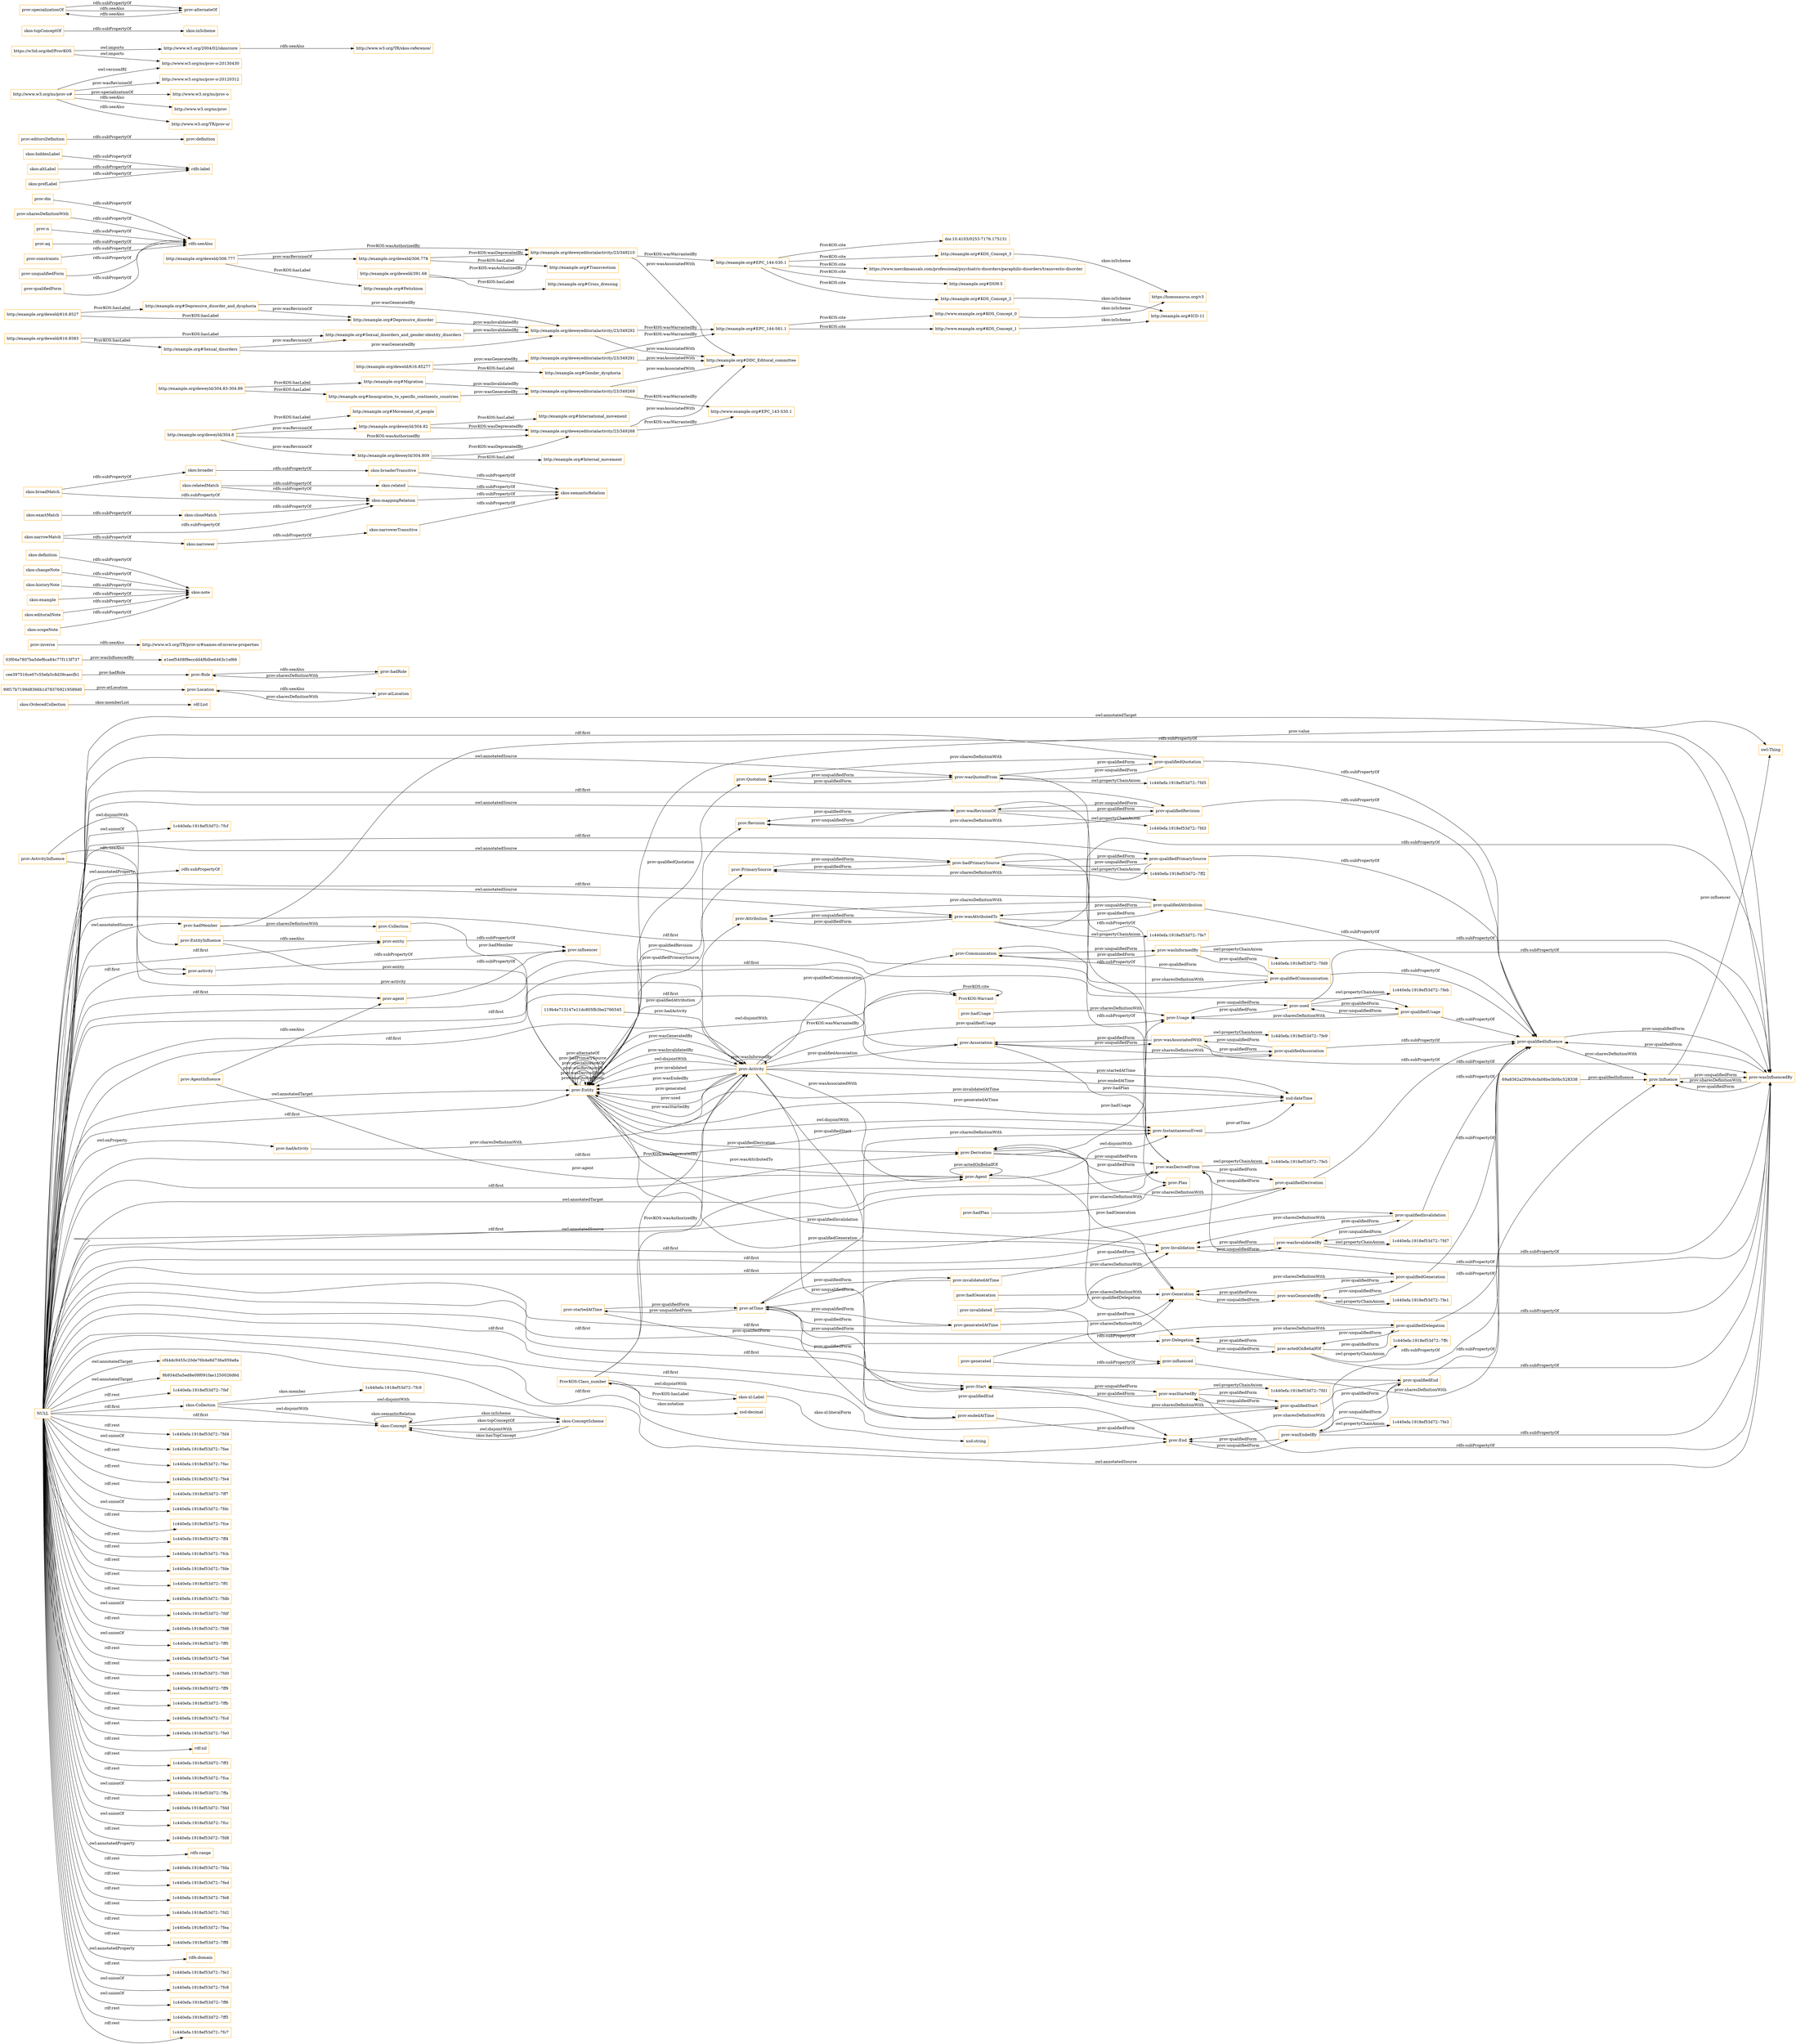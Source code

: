 digraph ar2dtool_diagram { 
rankdir=LR;
size="1501"
node [shape = rectangle, color="orange"]; "prov:Agent" "ProvKOS:Warrant" "rdf:List" "skos:ConceptScheme" "prov:Entity" "skos-xl:Label" "skos:Concept" "prov:Activity" "ProvKOS:Class_number" "prov:Influence" "cf44dc9455c20de76b4e8d736a959a8a" "99f17b7199d8366b1d783769219589d0" "prov:End" "prov:Derivation" "prov:Role" "9b934d5a5ed8e09f091fae1250026d6d" "prov:Quotation" "prov:Collection" "prov:InstantaneousEvent" "prov:Delegation" "prov:Invalidation" "prov:Usage" "e1eef5408f9eccdd4f6dbe6463c1ef66" "119b4e713147e11dc805fb3be2766545" "prov:Attribution" "prov:PrimarySource" "owl:Thing" "03f04a7807ba5def6ca84c77f113f737" "prov:ActivityInfluence" "cee397516ce07c55efa5c8d39caecfb1" "prov:Revision" "prov:Communication" "prov:Association" "prov:Start" "69a8362a2f09c6cfa08be3b0bc528338" "prov:Plan" "prov:EntityInfluence" "prov:Location" "prov:AgentInfluence" "prov:Generation" "1c440efa:1918ef53d72:-7fc9" "skos:OrderedCollection" "skos:Collection" ; /*classes style*/
	"prov:qualifiedQuotation" -> "prov:wasQuotedFrom" [ label = "prov:unqualifiedForm" ];
	"prov:qualifiedQuotation" -> "prov:Quotation" [ label = "prov:sharesDefinitionWith" ];
	"prov:qualifiedQuotation" -> "prov:qualifiedInfluence" [ label = "rdfs:subPropertyOf" ];
	"prov:inverse" -> "http://www.w3.org/TR/prov-o/#names-of-inverse-properties" [ label = "rdfs:seeAlso" ];
	"prov:atLocation" -> "prov:Location" [ label = "prov:sharesDefinitionWith" ];
	"skos:definition" -> "skos:note" [ label = "rdfs:subPropertyOf" ];
	"prov:Invalidation" -> "prov:wasInvalidatedBy" [ label = "prov:unqualifiedForm" ];
	"skos:relatedMatch" -> "skos:related" [ label = "rdfs:subPropertyOf" ];
	"skos:relatedMatch" -> "skos:mappingRelation" [ label = "rdfs:subPropertyOf" ];
	"prov:Quotation" -> "prov:wasQuotedFrom" [ label = "prov:unqualifiedForm" ];
	"http://example.org/deweyld/304.83-304.89" -> "http://example.org#Migration" [ label = "ProvKOS:hasLabel" ];
	"http://example.org/deweyld/304.83-304.89" -> "http://example.org#Immigration_to_specific_continents_countries" [ label = "ProvKOS:hasLabel" ];
	"http://example.org#EPC_144-S61.1" -> "http://www.example.org#KOS_Concept_1" [ label = "ProvKOS:cite" ];
	"http://example.org#EPC_144-S61.1" -> "http://www.example.org#KOS_Concept_0" [ label = "ProvKOS:cite" ];
	"prov:Location" -> "prov:atLocation" [ label = "rdfs:seeAlso" ];
	"prov:Communication" -> "prov:wasInformedBy" [ label = "prov:unqualifiedForm" ];
	"skos:changeNote" -> "skos:note" [ label = "rdfs:subPropertyOf" ];
	"prov:dm" -> "rdfs:seeAlso" [ label = "rdfs:subPropertyOf" ];
	"http://example.org#KOS_Concept_3" -> "https://homosaurus.org/v3" [ label = "skos:inScheme" ];
	"prov:qualifiedStart" -> "prov:Start" [ label = "prov:sharesDefinitionWith" ];
	"prov:qualifiedStart" -> "prov:wasStartedBy" [ label = "prov:unqualifiedForm" ];
	"prov:qualifiedStart" -> "prov:qualifiedInfluence" [ label = "rdfs:subPropertyOf" ];
	"prov:ActivityInfluence" -> "prov:activity" [ label = "rdfs:seeAlso" ];
	"prov:ActivityInfluence" -> "prov:EntityInfluence" [ label = "owl:disjointWith" ];
	"prov:entity" -> "prov:influencer" [ label = "rdfs:subPropertyOf" ];
	"prov:qualifiedDelegation" -> "prov:Delegation" [ label = "prov:sharesDefinitionWith" ];
	"prov:qualifiedDelegation" -> "prov:actedOnBehalfOf" [ label = "prov:unqualifiedForm" ];
	"prov:qualifiedDelegation" -> "prov:qualifiedInfluence" [ label = "rdfs:subPropertyOf" ];
	"prov:used" -> "1c440efa:1918ef53d72:-7feb" [ label = "owl:propertyChainAxiom" ];
	"prov:used" -> "prov:wasInfluencedBy" [ label = "rdfs:subPropertyOf" ];
	"prov:used" -> "prov:Usage" [ label = "prov:qualifiedForm" ];
	"prov:used" -> "prov:qualifiedUsage" [ label = "prov:qualifiedForm" ];
	"http://example.org/deweld/391.68" -> "http://example.org/deweyeditorialactivity/23/349210" [ label = "ProvKOS:wasAuthorizedBy" ];
	"http://example.org/deweld/391.68" -> "http://example.org#Cross_dressing" [ label = "ProvKOS:hasLabel" ];
	"prov:actedOnBehalfOf" -> "1c440efa:1918ef53d72:-7ffc" [ label = "owl:propertyChainAxiom" ];
	"prov:actedOnBehalfOf" -> "prov:qualifiedDelegation" [ label = "prov:qualifiedForm" ];
	"prov:actedOnBehalfOf" -> "prov:Delegation" [ label = "prov:qualifiedForm" ];
	"prov:actedOnBehalfOf" -> "prov:wasInfluencedBy" [ label = "rdfs:subPropertyOf" ];
	"prov:qualifiedAssociation" -> "prov:Association" [ label = "prov:sharesDefinitionWith" ];
	"prov:qualifiedAssociation" -> "prov:wasAssociatedWith" [ label = "prov:unqualifiedForm" ];
	"prov:qualifiedAssociation" -> "prov:qualifiedInfluence" [ label = "rdfs:subPropertyOf" ];
	"skos:hiddenLabel" -> "rdfs:label" [ label = "rdfs:subPropertyOf" ];
	"prov:qualifiedCommunication" -> "prov:Communication" [ label = "prov:sharesDefinitionWith" ];
	"prov:qualifiedCommunication" -> "prov:Communication" [ label = "prov:qualifiedForm" ];
	"prov:qualifiedCommunication" -> "prov:qualifiedInfluence" [ label = "rdfs:subPropertyOf" ];
	"skos:related" -> "skos:semanticRelation" [ label = "rdfs:subPropertyOf" ];
	"prov:wasRevisionOf" -> "prov:Revision" [ label = "prov:qualifiedForm" ];
	"prov:wasRevisionOf" -> "1c440efa:1918ef53d72:-7fd3" [ label = "owl:propertyChainAxiom" ];
	"prov:wasRevisionOf" -> "prov:qualifiedRevision" [ label = "prov:qualifiedForm" ];
	"prov:wasRevisionOf" -> "prov:wasDerivedFrom" [ label = "rdfs:subPropertyOf" ];
	"prov:editorsDefinition" -> "prov:definition" [ label = "rdfs:subPropertyOf" ];
	"prov:wasDerivedFrom" -> "prov:Derivation" [ label = "prov:qualifiedForm" ];
	"prov:wasDerivedFrom" -> "prov:qualifiedDerivation" [ label = "prov:qualifiedForm" ];
	"prov:wasDerivedFrom" -> "prov:wasInfluencedBy" [ label = "rdfs:subPropertyOf" ];
	"prov:wasDerivedFrom" -> "1c440efa:1918ef53d72:-7fe5" [ label = "owl:propertyChainAxiom" ];
	"prov:wasEndedBy" -> "prov:qualifiedEnd" [ label = "prov:qualifiedForm" ];
	"prov:wasEndedBy" -> "prov:End" [ label = "prov:qualifiedForm" ];
	"prov:wasEndedBy" -> "prov:wasInfluencedBy" [ label = "rdfs:subPropertyOf" ];
	"prov:wasEndedBy" -> "1c440efa:1918ef53d72:-7fe3" [ label = "owl:propertyChainAxiom" ];
	"prov:PrimarySource" -> "prov:hadPrimarySource" [ label = "prov:unqualifiedForm" ];
	"skos:ConceptScheme" -> "skos:Concept" [ label = "owl:disjointWith" ];
	"http://example.org/deweld/616.8583" -> "http://example.org#Sexual_disorders_and_gender-identity_disorders" [ label = "ProvKOS:hasLabel" ];
	"http://example.org/deweld/616.8583" -> "http://example.org#Sexual_disorders" [ label = "ProvKOS:hasLabel" ];
	"http://example.org#KOS_Concept_2" -> "http://example.org#ICD-11" [ label = "skos:inScheme" ];
	"prov:wasAttributedTo" -> "prov:Attribution" [ label = "prov:qualifiedForm" ];
	"prov:wasAttributedTo" -> "prov:wasInfluencedBy" [ label = "rdfs:subPropertyOf" ];
	"prov:wasAttributedTo" -> "prov:qualifiedAttribution" [ label = "prov:qualifiedForm" ];
	"prov:wasAttributedTo" -> "1c440efa:1918ef53d72:-7fe7" [ label = "owl:propertyChainAxiom" ];
	"http://example.org/deweld/616.8527" -> "http://example.org#Depressive_disorder_and_dysphoria" [ label = "ProvKOS:hasLabel" ];
	"http://example.org/deweld/616.8527" -> "http://example.org#Depressive_disorder" [ label = "ProvKOS:hasLabel" ];
	"prov:Role" -> "prov:hadRole" [ label = "rdfs:seeAlso" ];
	"prov:Attribution" -> "prov:wasAttributedTo" [ label = "prov:unqualifiedForm" ];
	"prov:hadPrimarySource" -> "1c440efa:1918ef53d72:-7ff2" [ label = "owl:propertyChainAxiom" ];
	"prov:hadPrimarySource" -> "prov:PrimarySource" [ label = "prov:qualifiedForm" ];
	"prov:hadPrimarySource" -> "prov:qualifiedPrimarySource" [ label = "prov:qualifiedForm" ];
	"prov:hadPrimarySource" -> "prov:wasDerivedFrom" [ label = "rdfs:subPropertyOf" ];
	"skos:altLabel" -> "rdfs:label" [ label = "rdfs:subPropertyOf" ];
	"prov:qualifiedPrimarySource" -> "prov:qualifiedInfluence" [ label = "rdfs:subPropertyOf" ];
	"prov:qualifiedPrimarySource" -> "prov:PrimarySource" [ label = "prov:sharesDefinitionWith" ];
	"prov:qualifiedPrimarySource" -> "prov:hadPrimarySource" [ label = "prov:unqualifiedForm" ];
	"prov:invalidated" -> "prov:influenced" [ label = "rdfs:subPropertyOf" ];
	"prov:invalidated" -> "prov:Invalidation" [ label = "prov:sharesDefinitionWith" ];
	"prov:generated" -> "prov:Generation" [ label = "prov:sharesDefinitionWith" ];
	"prov:generated" -> "prov:influenced" [ label = "rdfs:subPropertyOf" ];
	"skos:narrower" -> "skos:narrowerTransitive" [ label = "rdfs:subPropertyOf" ];
	"prov:Delegation" -> "prov:actedOnBehalfOf" [ label = "prov:unqualifiedForm" ];
	"skos:broaderTransitive" -> "skos:semanticRelation" [ label = "rdfs:subPropertyOf" ];
	"skos:broader" -> "skos:broaderTransitive" [ label = "rdfs:subPropertyOf" ];
	"http://example.org/deweyeditorialactivity/23/349210" -> "http://example.org#EPC_144-S30.1" [ label = "ProvKOS:wasWarrantedBy" ];
	"http://example.org/deweyeditorialactivity/23/349210" -> "http://example.org#DDC_Editoral_committee" [ label = "prov:wasAssociatedWith" ];
	"prov:Derivation" -> "prov:wasDerivedFrom" [ label = "prov:unqualifiedForm" ];
	"prov:End" -> "prov:wasEndedBy" [ label = "prov:unqualifiedForm" ];
	"skos:historyNote" -> "skos:note" [ label = "rdfs:subPropertyOf" ];
	"prov:Association" -> "prov:wasAssociatedWith" [ label = "prov:unqualifiedForm" ];
	"prov:qualifiedDerivation" -> "prov:wasDerivedFrom" [ label = "prov:unqualifiedForm" ];
	"prov:qualifiedDerivation" -> "prov:qualifiedInfluence" [ label = "rdfs:subPropertyOf" ];
	"prov:qualifiedDerivation" -> "prov:Derivation" [ label = "prov:sharesDefinitionWith" ];
	"http://example.org/deweyeditorialactivity/23/349292" -> "http://example.org#EPC_144-S61.1" [ label = "ProvKOS:wasWarrantedBy" ];
	"http://example.org/deweyeditorialactivity/23/349292" -> "http://example.org#DDC_Editoral_committee" [ label = "prov:wasAssociatedWith" ];
	"http://example.org#Immigration_to_specific_continents_countries" -> "http://example.org/deweyeditorialactivity/23/349269" [ label = "prov:wasGeneratedBy" ];
	"prov:wasInfluencedBy" -> "prov:Influence" [ label = "prov:sharesDefinitionWith" ];
	"prov:wasInfluencedBy" -> "prov:Influence" [ label = "prov:qualifiedForm" ];
	"prov:wasInfluencedBy" -> "prov:qualifiedInfluence" [ label = "prov:qualifiedForm" ];
	"http://example.org#EPC_144-S30.1" -> "https://www.merckmanuals.com/professional/psychiatric-disorders/paraphilic-disorders/transvestic-disorder" [ label = "ProvKOS:cite" ];
	"http://example.org#EPC_144-S30.1" -> "http://example.org#KOS_Concept_3" [ label = "ProvKOS:cite" ];
	"http://example.org#EPC_144-S30.1" -> "http://example.org#KOS_Concept_2" [ label = "ProvKOS:cite" ];
	"http://example.org#EPC_144-S30.1" -> "http://example.org#DSM-5" [ label = "ProvKOS:cite" ];
	"http://example.org#EPC_144-S30.1" -> "doi:10.4103/0253-7176.175131" [ label = "ProvKOS:cite" ];
	"http://www.example.org#KOS_Concept_1" -> "http://example.org#ICD-11" [ label = "skos:inScheme" ];
	"prov:hadPlan" -> "prov:Plan" [ label = "prov:sharesDefinitionWith" ];
	"prov:Usage" -> "prov:used" [ label = "prov:unqualifiedForm" ];
	"skos:broadMatch" -> "skos:broader" [ label = "rdfs:subPropertyOf" ];
	"skos:broadMatch" -> "skos:mappingRelation" [ label = "rdfs:subPropertyOf" ];
	"http://example.org/deweld/306.778" -> "http://example.org/deweyeditorialactivity/23/349210" [ label = "ProvKOS:wasDeprecatedBy" ];
	"http://example.org/deweld/306.778" -> "http://example.org#Transvestism" [ label = "ProvKOS:hasLabel" ];
	"http://www.w3.org/2004/02/skos/core" -> "http://www.w3.org/TR/skos-reference/" [ label = "rdfs:seeAlso" ];
	"prov:hadUsage" -> "prov:Usage" [ label = "prov:sharesDefinitionWith" ];
	"prov:hadMember" -> "prov:Collection" [ label = "prov:sharesDefinitionWith" ];
	"prov:hadMember" -> "prov:wasInfluencedBy" [ label = "rdfs:subPropertyOf" ];
	"prov:Agent" -> "prov:InstantaneousEvent" [ label = "owl:disjointWith" ];
	"http://example.org/deweyld/304.809" -> "http://example.org/deweyeditorialactivity/23/349268" [ label = "ProvKOS:wasDeprecatedBy" ];
	"http://example.org/deweyld/304.809" -> "http://example.org#Internal_movement" [ label = "ProvKOS:hasLabel" ];
	"http://example.org#Depressive_disorder_and_dysphoria" -> "http://example.org#Depressive_disorder" [ label = "prov:wasRevisionOf" ];
	"http://example.org#Depressive_disorder_and_dysphoria" -> "http://example.org/deweyeditorialactivity/23/349292" [ label = "prov:wasGeneratedBy" ];
	"prov:agent" -> "prov:influencer" [ label = "rdfs:subPropertyOf" ];
	"prov:hadGeneration" -> "prov:Generation" [ label = "prov:sharesDefinitionWith" ];
	"http://example.org/deweyeditorialactivity/23/349269" -> "http://www.example.org#EPC_143-S30.1" [ label = "ProvKOS:wasWarrantedBy" ];
	"http://example.org/deweyeditorialactivity/23/349269" -> "http://example.org#DDC_Editoral_committee" [ label = "prov:wasAssociatedWith" ];
	"prov:Start" -> "prov:wasStartedBy" [ label = "prov:unqualifiedForm" ];
	"prov:Revision" -> "prov:wasRevisionOf" [ label = "prov:unqualifiedForm" ];
	"prov:qualifiedGeneration" -> "prov:wasGeneratedBy" [ label = "prov:unqualifiedForm" ];
	"prov:qualifiedGeneration" -> "prov:qualifiedInfluence" [ label = "rdfs:subPropertyOf" ];
	"prov:qualifiedGeneration" -> "prov:Generation" [ label = "prov:sharesDefinitionWith" ];
	"skos:narrowerTransitive" -> "skos:semanticRelation" [ label = "rdfs:subPropertyOf" ];
	"NULL" -> "1c440efa:1918ef53d72:-7fd4" [ label = "rdf:rest" ];
	"NULL" -> "1c440efa:1918ef53d72:-7fee" [ label = "owl:unionOf" ];
	"NULL" -> "1c440efa:1918ef53d72:-7fec" [ label = "rdf:rest" ];
	"NULL" -> "prov:Start" [ label = "rdf:first" ];
	"NULL" -> "prov:qualifiedRevision" [ label = "rdf:first" ];
	"NULL" -> "prov:qualifiedStart" [ label = "rdf:first" ];
	"NULL" -> "skos:Concept" [ label = "rdf:first" ];
	"NULL" -> "1c440efa:1918ef53d72:-7fe4" [ label = "rdf:rest" ];
	"NULL" -> "9b934d5a5ed8e09f091fae1250026d6d" [ label = "owl:annotatedTarget" ];
	"NULL" -> "prov:wasInfluencedBy" [ label = "owl:annotatedTarget" ];
	"NULL" -> "1c440efa:1918ef53d72:-7ff7" [ label = "rdf:rest" ];
	"NULL" -> "1c440efa:1918ef53d72:-7fdc" [ label = "owl:unionOf" ];
	"NULL" -> "1c440efa:1918ef53d72:-7fce" [ label = "rdf:rest" ];
	"NULL" -> "prov:hadMember" [ label = "owl:annotatedSource" ];
	"NULL" -> "prov:Derivation" [ label = "rdf:first" ];
	"NULL" -> "1c440efa:1918ef53d72:-7ff4" [ label = "rdf:rest" ];
	"NULL" -> "prov:qualifiedAssociation" [ label = "rdf:first" ];
	"NULL" -> "1c440efa:1918ef53d72:-7fcb" [ label = "rdf:rest" ];
	"NULL" -> "1c440efa:1918ef53d72:-7fde" [ label = "rdf:rest" ];
	"NULL" -> "1c440efa:1918ef53d72:-7ff1" [ label = "rdf:rest" ];
	"NULL" -> "1c440efa:1918ef53d72:-7fdb" [ label = "rdf:rest" ];
	"NULL" -> "1c440efa:1918ef53d72:-7fdf" [ label = "owl:unionOf" ];
	"NULL" -> "1c440efa:1918ef53d72:-7fd6" [ label = "rdf:rest" ];
	"NULL" -> "prov:wasDerivedFrom" [ label = "owl:annotatedSource" ];
	"NULL" -> "prov:wasInfluencedBy" [ label = "owl:annotatedSource" ];
	"NULL" -> "prov:qualifiedCommunication" [ label = "rdf:first" ];
	"NULL" -> "prov:wasDerivedFrom" [ label = "owl:annotatedTarget" ];
	"NULL" -> "1c440efa:1918ef53d72:-7ff0" [ label = "owl:unionOf" ];
	"NULL" -> "prov:qualifiedPrimarySource" [ label = "rdf:first" ];
	"NULL" -> "1c440efa:1918ef53d72:-7fe6" [ label = "rdf:rest" ];
	"NULL" -> "1c440efa:1918ef53d72:-7fd0" [ label = "rdf:rest" ];
	"NULL" -> "1c440efa:1918ef53d72:-7ff9" [ label = "rdf:rest" ];
	"NULL" -> "prov:wasAttributedTo" [ label = "owl:annotatedSource" ];
	"NULL" -> "prov:Entity" [ label = "rdf:first" ];
	"NULL" -> "prov:entity" [ label = "rdf:first" ];
	"NULL" -> "1c440efa:1918ef53d72:-7ffb" [ label = "rdf:rest" ];
	"NULL" -> "prov:qualifiedUsage" [ label = "rdf:first" ];
	"NULL" -> "1c440efa:1918ef53d72:-7fcd" [ label = "rdf:rest" ];
	"NULL" -> "1c440efa:1918ef53d72:-7fe0" [ label = "rdf:rest" ];
	"NULL" -> "prov:Delegation" [ label = "rdf:first" ];
	"NULL" -> "prov:Entity" [ label = "owl:annotatedTarget" ];
	"NULL" -> "prov:wasQuotedFrom" [ label = "owl:annotatedSource" ];
	"NULL" -> "rdf:nil" [ label = "rdf:rest" ];
	"NULL" -> "1c440efa:1918ef53d72:-7ff3" [ label = "rdf:rest" ];
	"NULL" -> "1c440efa:1918ef53d72:-7fca" [ label = "rdf:rest" ];
	"NULL" -> "prov:qualifiedInvalidation" [ label = "rdf:first" ];
	"NULL" -> "1c440efa:1918ef53d72:-7ffa" [ label = "owl:unionOf" ];
	"NULL" -> "prov:agent" [ label = "rdf:first" ];
	"NULL" -> "1c440efa:1918ef53d72:-7fdd" [ label = "rdf:rest" ];
	"NULL" -> "prov:qualifiedEnd" [ label = "rdf:first" ];
	"NULL" -> "1c440efa:1918ef53d72:-7fcc" [ label = "owl:unionOf" ];
	"NULL" -> "1c440efa:1918ef53d72:-7fd8" [ label = "rdf:rest" ];
	"NULL" -> "prov:End" [ label = "rdf:first" ];
	"NULL" -> "prov:Activity" [ label = "rdf:first" ];
	"NULL" -> "rdfs:range" [ label = "owl:annotatedProperty" ];
	"NULL" -> "prov:Association" [ label = "rdf:first" ];
	"NULL" -> "1c440efa:1918ef53d72:-7fda" [ label = "rdf:rest" ];
	"NULL" -> "prov:activity" [ label = "rdf:first" ];
	"NULL" -> "1c440efa:1918ef53d72:-7fed" [ label = "rdf:rest" ];
	"NULL" -> "1c440efa:1918ef53d72:-7fe8" [ label = "rdf:rest" ];
	"NULL" -> "prov:InstantaneousEvent" [ label = "rdf:first" ];
	"NULL" -> "1c440efa:1918ef53d72:-7fd2" [ label = "rdf:rest" ];
	"NULL" -> "prov:qualifiedDelegation" [ label = "rdf:first" ];
	"NULL" -> "prov:qualifiedDerivation" [ label = "rdf:first" ];
	"NULL" -> "1c440efa:1918ef53d72:-7fea" [ label = "rdf:rest" ];
	"NULL" -> "prov:qualifiedGeneration" [ label = "rdf:first" ];
	"NULL" -> "prov:wasRevisionOf" [ label = "owl:annotatedSource" ];
	"NULL" -> "prov:qualifiedAttribution" [ label = "rdf:first" ];
	"NULL" -> "1c440efa:1918ef53d72:-7ff8" [ label = "rdf:rest" ];
	"NULL" -> "prov:hadPrimarySource" [ label = "owl:annotatedSource" ];
	"NULL" -> "cf44dc9455c20de76b4e8d736a959a8a" [ label = "owl:annotatedTarget" ];
	"NULL" -> "rdfs:domain" [ label = "owl:annotatedProperty" ];
	"NULL" -> "prov:hadActivity" [ label = "owl:onProperty" ];
	"NULL" -> "1c440efa:1918ef53d72:-7fe2" [ label = "rdf:rest" ];
	"NULL" -> "1c440efa:1918ef53d72:-7fc8" [ label = "owl:unionOf" ];
	"NULL" -> "1c440efa:1918ef53d72:-7ff6" [ label = "owl:unionOf" ];
	"NULL" -> "1c440efa:1918ef53d72:-7ff5" [ label = "rdf:rest" ];
	"NULL" -> "1c440efa:1918ef53d72:-7fc7" [ label = "rdf:rest" ];
	"NULL" -> "1c440efa:1918ef53d72:-7fcf" [ label = "owl:unionOf" ];
	"NULL" -> "rdfs:subPropertyOf" [ label = "owl:annotatedProperty" ];
	"NULL" -> "prov:Agent" [ label = "rdf:first" ];
	"NULL" -> "skos:Collection" [ label = "rdf:first" ];
	"NULL" -> "1c440efa:1918ef53d72:-7fef" [ label = "rdf:rest" ];
	"NULL" -> "prov:qualifiedQuotation" [ label = "rdf:first" ];
	"prov:EntityInfluence" -> "prov:entity" [ label = "rdfs:seeAlso" ];
	"http://example.org/deweyeditorialactivity/23/349291" -> "http://example.org#EPC_144-S61.1" [ label = "ProvKOS:wasWarrantedBy" ];
	"http://example.org/deweyeditorialactivity/23/349291" -> "http://example.org#DDC_Editoral_committee" [ label = "prov:wasAssociatedWith" ];
	"prov:influenced" -> "prov:Influence" [ label = "prov:sharesDefinitionWith" ];
	"skos:prefLabel" -> "rdfs:label" [ label = "rdfs:subPropertyOf" ];
	"http://www.example.org#KOS_Concept_0" -> "https://homosaurus.org/v3" [ label = "skos:inScheme" ];
	"prov:hadActivity" -> "prov:Activity" [ label = "prov:sharesDefinitionWith" ];
	"skos:narrowMatch" -> "skos:narrower" [ label = "rdfs:subPropertyOf" ];
	"skos:narrowMatch" -> "skos:mappingRelation" [ label = "rdfs:subPropertyOf" ];
	"http://example.org/deweyld/304.82" -> "http://example.org/deweyeditorialactivity/23/349268" [ label = "ProvKOS:wasDeprecatedBy" ];
	"http://example.org/deweyld/304.82" -> "http://example.org#International_movement" [ label = "ProvKOS:hasLabel" ];
	"http://example.org#Depressive_disorder" -> "http://example.org/deweyeditorialactivity/23/349292" [ label = "prov:wasInvalidatedBy" ];
	"http://example.org/deweld/306.777" -> "http://example.org/deweyeditorialactivity/23/349210" [ label = "ProvKOS:wasAuthorizedBy" ];
	"http://example.org/deweld/306.777" -> "http://example.org#Fetishism" [ label = "ProvKOS:hasLabel" ];
	"http://example.org/deweld/306.777" -> "http://example.org/deweld/306.778" [ label = "prov:wasRevisionOf" ];
	"https://w3id.org/def/ProvKOS" -> "http://www.w3.org/ns/prov-o-20130430" [ label = "owl:imports" ];
	"https://w3id.org/def/ProvKOS" -> "http://www.w3.org/2004/02/skos/core" [ label = "owl:imports" ];
	"skos:example" -> "skos:note" [ label = "rdfs:subPropertyOf" ];
	"skos-xl:Label" -> "ProvKOS:Class_number" [ label = "owl:disjointWith" ];
	"prov:sharesDefinitionWith" -> "rdfs:seeAlso" [ label = "rdfs:subPropertyOf" ];
	"http://example.org/deweld/616.85277" -> "http://example.org#Gender_dysphoria" [ label = "ProvKOS:hasLabel" ];
	"http://example.org/deweld/616.85277" -> "http://example.org/deweyeditorialactivity/23/349291" [ label = "prov:wasGeneratedBy" ];
	"prov:wasAssociatedWith" -> "prov:Association" [ label = "prov:qualifiedForm" ];
	"prov:wasAssociatedWith" -> "prov:wasInfluencedBy" [ label = "rdfs:subPropertyOf" ];
	"prov:wasAssociatedWith" -> "prov:qualifiedAssociation" [ label = "prov:qualifiedForm" ];
	"prov:wasAssociatedWith" -> "1c440efa:1918ef53d72:-7fe9" [ label = "owl:propertyChainAxiom" ];
	"prov:qualifiedInvalidation" -> "prov:Invalidation" [ label = "prov:sharesDefinitionWith" ];
	"prov:qualifiedInvalidation" -> "prov:wasInvalidatedBy" [ label = "prov:unqualifiedForm" ];
	"prov:qualifiedInvalidation" -> "prov:qualifiedInfluence" [ label = "rdfs:subPropertyOf" ];
	"prov:startedAtTime" -> "prov:Start" [ label = "prov:qualifiedForm" ];
	"prov:startedAtTime" -> "prov:atTime" [ label = "prov:qualifiedForm" ];
	"http://example.org#Sexual_disorders" -> "http://example.org#Sexual_disorders_and_gender-identity_disorders" [ label = "prov:wasRevisionOf" ];
	"http://example.org#Sexual_disorders" -> "http://example.org/deweyeditorialactivity/23/349292" [ label = "prov:wasGeneratedBy" ];
	"prov:endedAtTime" -> "prov:End" [ label = "prov:qualifiedForm" ];
	"prov:endedAtTime" -> "prov:atTime" [ label = "prov:qualifiedForm" ];
	"http://example.org/deweyld/304.8" -> "http://example.org/deweyeditorialactivity/23/349268" [ label = "ProvKOS:wasAuthorizedBy" ];
	"http://example.org/deweyld/304.8" -> "http://example.org#Movement_of_people" [ label = "ProvKOS:hasLabel" ];
	"http://example.org/deweyld/304.8" -> "http://example.org/deweyld/304.82" [ label = "prov:wasRevisionOf" ];
	"http://example.org/deweyld/304.8" -> "http://example.org/deweyld/304.809" [ label = "prov:wasRevisionOf" ];
	"prov:AgentInfluence" -> "prov:agent" [ label = "rdfs:seeAlso" ];
	"http://example.org/deweyeditorialactivity/23/349268" -> "http://www.example.org#EPC_143-S30.1" [ label = "ProvKOS:wasWarrantedBy" ];
	"http://example.org/deweyeditorialactivity/23/349268" -> "http://example.org#DDC_Editoral_committee" [ label = "prov:wasAssociatedWith" ];
	"prov:hadRole" -> "prov:Role" [ label = "prov:sharesDefinitionWith" ];
	"prov:activity" -> "prov:influencer" [ label = "rdfs:subPropertyOf" ];
	"http://example.org#Migration" -> "http://example.org/deweyeditorialactivity/23/349269" [ label = "prov:wasInvalidatedBy" ];
	"prov:qualifiedInfluence" -> "prov:wasInfluencedBy" [ label = "prov:unqualifiedForm" ];
	"prov:qualifiedInfluence" -> "prov:Influence" [ label = "prov:sharesDefinitionWith" ];
	"prov:wasQuotedFrom" -> "prov:wasDerivedFrom" [ label = "rdfs:subPropertyOf" ];
	"prov:wasQuotedFrom" -> "prov:qualifiedQuotation" [ label = "prov:qualifiedForm" ];
	"prov:wasQuotedFrom" -> "prov:Quotation" [ label = "prov:qualifiedForm" ];
	"prov:wasQuotedFrom" -> "1c440efa:1918ef53d72:-7fd5" [ label = "owl:propertyChainAxiom" ];
	"prov:n" -> "rdfs:seeAlso" [ label = "rdfs:subPropertyOf" ];
	"http://example.org#Sexual_disorders_and_gender-identity_disorders" -> "http://example.org/deweyeditorialactivity/23/349292" [ label = "prov:wasInvalidatedBy" ];
	"prov:wasInformedBy" -> "1c440efa:1918ef53d72:-7fd9" [ label = "owl:propertyChainAxiom" ];
	"prov:wasInformedBy" -> "prov:wasInfluencedBy" [ label = "rdfs:subPropertyOf" ];
	"prov:wasInformedBy" -> "prov:qualifiedCommunication" [ label = "prov:qualifiedForm" ];
	"prov:wasInformedBy" -> "prov:Communication" [ label = "prov:qualifiedForm" ];
	"prov:aq" -> "rdfs:seeAlso" [ label = "rdfs:subPropertyOf" ];
	"prov:atTime" -> "prov:invalidatedAtTime" [ label = "prov:unqualifiedForm" ];
	"prov:atTime" -> "prov:startedAtTime" [ label = "prov:unqualifiedForm" ];
	"prov:atTime" -> "prov:generatedAtTime" [ label = "prov:unqualifiedForm" ];
	"prov:atTime" -> "prov:endedAtTime" [ label = "prov:unqualifiedForm" ];
	"prov:atTime" -> "prov:InstantaneousEvent" [ label = "prov:sharesDefinitionWith" ];
	"prov:constraints" -> "rdfs:seeAlso" [ label = "rdfs:subPropertyOf" ];
	"http://www.w3.org/ns/prov-o#" -> "http://www.w3.org/ns/prov-o-20120312" [ label = "prov:wasRevisionOf" ];
	"http://www.w3.org/ns/prov-o#" -> "http://www.w3.org/ns/prov-o" [ label = "prov:specializationOf" ];
	"http://www.w3.org/ns/prov-o#" -> "http://www.w3.org/ns/prov-o-20130430" [ label = "owl:versionIRI" ];
	"http://www.w3.org/ns/prov-o#" -> "http://www.w3.org/ns/prov" [ label = "rdfs:seeAlso" ];
	"http://www.w3.org/ns/prov-o#" -> "http://www.w3.org/TR/prov-o/" [ label = "rdfs:seeAlso" ];
	"prov:qualifiedEnd" -> "prov:qualifiedInfluence" [ label = "rdfs:subPropertyOf" ];
	"prov:qualifiedEnd" -> "prov:wasEndedBy" [ label = "prov:unqualifiedForm" ];
	"prov:qualifiedEnd" -> "prov:End" [ label = "prov:sharesDefinitionWith" ];
	"prov:qualifiedUsage" -> "prov:qualifiedInfluence" [ label = "rdfs:subPropertyOf" ];
	"prov:qualifiedUsage" -> "prov:Usage" [ label = "prov:sharesDefinitionWith" ];
	"prov:qualifiedUsage" -> "prov:used" [ label = "prov:unqualifiedForm" ];
	"prov:Influence" -> "prov:wasInfluencedBy" [ label = "prov:unqualifiedForm" ];
	"skos:mappingRelation" -> "skos:semanticRelation" [ label = "rdfs:subPropertyOf" ];
	"prov:wasStartedBy" -> "1c440efa:1918ef53d72:-7fd1" [ label = "owl:propertyChainAxiom" ];
	"prov:wasStartedBy" -> "prov:qualifiedStart" [ label = "prov:qualifiedForm" ];
	"prov:wasStartedBy" -> "prov:wasInfluencedBy" [ label = "rdfs:subPropertyOf" ];
	"prov:wasStartedBy" -> "prov:Start" [ label = "prov:qualifiedForm" ];
	"prov:Generation" -> "prov:wasGeneratedBy" [ label = "prov:unqualifiedForm" ];
	"prov:qualifiedAttribution" -> "prov:qualifiedInfluence" [ label = "rdfs:subPropertyOf" ];
	"prov:qualifiedAttribution" -> "prov:wasAttributedTo" [ label = "prov:unqualifiedForm" ];
	"prov:qualifiedAttribution" -> "prov:Attribution" [ label = "prov:sharesDefinitionWith" ];
	"skos:Collection" -> "skos:ConceptScheme" [ label = "owl:disjointWith" ];
	"skos:Collection" -> "skos:Concept" [ label = "owl:disjointWith" ];
	"skos:topConceptOf" -> "skos:inScheme" [ label = "rdfs:subPropertyOf" ];
	"prov:invalidatedAtTime" -> "prov:atTime" [ label = "prov:qualifiedForm" ];
	"prov:invalidatedAtTime" -> "prov:Invalidation" [ label = "prov:qualifiedForm" ];
	"prov:Entity" -> "ProvKOS:Warrant" [ label = "owl:disjointWith" ];
	"prov:Entity" -> "prov:InstantaneousEvent" [ label = "owl:disjointWith" ];
	"prov:wasGeneratedBy" -> "prov:wasInfluencedBy" [ label = "rdfs:subPropertyOf" ];
	"prov:wasGeneratedBy" -> "1c440efa:1918ef53d72:-7fe1" [ label = "owl:propertyChainAxiom" ];
	"prov:wasGeneratedBy" -> "prov:Generation" [ label = "prov:qualifiedForm" ];
	"prov:wasGeneratedBy" -> "prov:qualifiedGeneration" [ label = "prov:qualifiedForm" ];
	"skos:exactMatch" -> "skos:closeMatch" [ label = "rdfs:subPropertyOf" ];
	"prov:specializationOf" -> "prov:alternateOf" [ label = "rdfs:subPropertyOf" ];
	"prov:specializationOf" -> "prov:alternateOf" [ label = "rdfs:seeAlso" ];
	"prov:unqualifiedForm" -> "rdfs:seeAlso" [ label = "rdfs:subPropertyOf" ];
	"prov:wasInvalidatedBy" -> "prov:wasInfluencedBy" [ label = "rdfs:subPropertyOf" ];
	"prov:wasInvalidatedBy" -> "prov:qualifiedInvalidation" [ label = "prov:qualifiedForm" ];
	"prov:wasInvalidatedBy" -> "prov:Invalidation" [ label = "prov:qualifiedForm" ];
	"prov:wasInvalidatedBy" -> "1c440efa:1918ef53d72:-7fd7" [ label = "owl:propertyChainAxiom" ];
	"skos:editorialNote" -> "skos:note" [ label = "rdfs:subPropertyOf" ];
	"skos:closeMatch" -> "skos:mappingRelation" [ label = "rdfs:subPropertyOf" ];
	"prov:qualifiedForm" -> "rdfs:seeAlso" [ label = "rdfs:subPropertyOf" ];
	"prov:qualifiedRevision" -> "prov:qualifiedInfluence" [ label = "rdfs:subPropertyOf" ];
	"prov:qualifiedRevision" -> "prov:wasRevisionOf" [ label = "prov:unqualifiedForm" ];
	"prov:qualifiedRevision" -> "prov:Revision" [ label = "prov:sharesDefinitionWith" ];
	"prov:Activity" -> "prov:Entity" [ label = "owl:disjointWith" ];
	"prov:generatedAtTime" -> "prov:atTime" [ label = "prov:qualifiedForm" ];
	"prov:generatedAtTime" -> "prov:Generation" [ label = "prov:qualifiedForm" ];
	"skos:scopeNote" -> "skos:note" [ label = "rdfs:subPropertyOf" ];
	"prov:alternateOf" -> "prov:specializationOf" [ label = "rdfs:seeAlso" ];
	"prov:Activity" -> "prov:Agent" [ label = "prov:wasAssociatedWith" ];
	"prov:Activity" -> "prov:Association" [ label = "prov:qualifiedAssociation" ];
	"prov:Association" -> "prov:Plan" [ label = "prov:hadPlan" ];
	"prov:Entity" -> "prov:Invalidation" [ label = "prov:qualifiedInvalidation" ];
	"03f04a7807ba5def6ca84c77f113f737" -> "e1eef5408f9eccdd4f6dbe6463c1ef66" [ label = "prov:wasInfluencedBy" ];
	"prov:Activity" -> "prov:Usage" [ label = "prov:qualifiedUsage" ];
	"prov:Activity" -> "prov:Activity" [ label = "prov:wasInformedBy" ];
	"prov:Activity" -> "prov:Entity" [ label = "prov:invalidated" ];
	"prov:Derivation" -> "prov:Usage" [ label = "prov:hadUsage" ];
	"skos:Concept" -> "skos:ConceptScheme" [ label = "skos:inScheme" ];
	"prov:Activity" -> "ProvKOS:Warrant" [ label = "ProvKOS:wasWarrantedBy" ];
	"prov:Activity" -> "xsd:dateTime" [ label = "prov:startedAtTime" ];
	"skos:OrderedCollection" -> "rdf:List" [ label = "skos:memberList" ];
	"prov:Entity" -> "prov:Entity" [ label = "prov:wasQuotedFrom" ];
	"prov:Activity" -> "prov:Communication" [ label = "prov:qualifiedCommunication" ];
	"prov:Agent" -> "prov:Agent" [ label = "prov:actedOnBehalfOf" ];
	"prov:Derivation" -> "prov:Generation" [ label = "prov:hadGeneration" ];
	"prov:Agent" -> "prov:Delegation" [ label = "prov:qualifiedDelegation" ];
	"prov:Entity" -> "prov:Activity" [ label = "prov:wasGeneratedBy" ];
	"prov:Activity" -> "prov:End" [ label = "prov:qualifiedEnd" ];
	"prov:Activity" -> "prov:Entity" [ label = "prov:wasEndedBy" ];
	"prov:Entity" -> "prov:Entity" [ label = "prov:wasDerivedFrom" ];
	"69a8362a2f09c6cfa08be3b0bc528338" -> "prov:Influence" [ label = "prov:qualifiedInfluence" ];
	"prov:Entity" -> "xsd:dateTime" [ label = "prov:invalidatedAtTime" ];
	"prov:Entity" -> "prov:Entity" [ label = "prov:wasRevisionOf" ];
	"skos:Concept" -> "skos:Concept" [ label = "skos:semanticRelation" ];
	"prov:Entity" -> "prov:Agent" [ label = "prov:wasAttributedTo" ];
	"ProvKOS:Class_number" -> "skos-xl:Label" [ label = "ProvKOS:hasLabel" ];
	"ProvKOS:Warrant" -> "ProvKOS:Warrant" [ label = "ProvKOS:cite" ];
	"prov:EntityInfluence" -> "prov:Entity" [ label = "prov:entity" ];
	"prov:Entity" -> "prov:PrimarySource" [ label = "prov:qualifiedPrimarySource" ];
	"119b4e713147e11dc805fb3be2766545" -> "prov:Activity" [ label = "prov:hadActivity" ];
	"cee397516ce07c55efa5c8d39caecfb1" -> "prov:Role" [ label = "prov:hadRole" ];
	"prov:Entity" -> "xsd:dateTime" [ label = "prov:generatedAtTime" ];
	"prov:Entity" -> "prov:Revision" [ label = "prov:qualifiedRevision" ];
	"prov:Entity" -> "prov:Attribution" [ label = "prov:qualifiedAttribution" ];
	"skos:ConceptScheme" -> "skos:Concept" [ label = "skos:hasTopConcept" ];
	"prov:Activity" -> "prov:Entity" [ label = "prov:generated" ];
	"prov:Entity" -> "prov:Derivation" [ label = "prov:qualifiedDerivation" ];
	"ProvKOS:Class_number" -> "prov:Activity" [ label = "ProvKOS:wasAuthorizedBy" ];
	"prov:Entity" -> "prov:Quotation" [ label = "prov:qualifiedQuotation" ];
	"prov:Entity" -> "prov:Entity" [ label = "prov:specializationOf" ];
	"skos-xl:Label" -> "xsd:string" [ label = "skos-xl:literalForm" ];
	"ProvKOS:Class_number" -> "xsd:decimal" [ label = "skos:notation" ];
	"prov:Activity" -> "xsd:dateTime" [ label = "prov:endedAtTime" ];
	"skos:Concept" -> "skos:ConceptScheme" [ label = "skos:topConceptOf" ];
	"prov:Influence" -> "owl:Thing" [ label = "prov:influencer" ];
	"skos:Collection" -> "1c440efa:1918ef53d72:-7fc9" [ label = "skos:member" ];
	"prov:Activity" -> "prov:Start" [ label = "prov:qualifiedStart" ];
	"prov:InstantaneousEvent" -> "xsd:dateTime" [ label = "prov:atTime" ];
	"prov:Entity" -> "owl:Thing" [ label = "prov:value" ];
	"prov:ActivityInfluence" -> "prov:Activity" [ label = "prov:activity" ];
	"99f17b7199d8366b1d783769219589d0" -> "prov:Location" [ label = "prov:atLocation" ];
	"prov:Collection" -> "prov:Entity" [ label = "prov:hadMember" ];
	"prov:Activity" -> "prov:Entity" [ label = "prov:used" ];
	"prov:Entity" -> "prov:Generation" [ label = "prov:qualifiedGeneration" ];
	"prov:Entity" -> "prov:Entity" [ label = "prov:hadPrimarySource" ];
	"prov:Entity" -> "prov:Entity" [ label = "prov:alternateOf" ];
	"prov:Activity" -> "prov:Entity" [ label = "prov:wasStartedBy" ];
	"prov:AgentInfluence" -> "prov:Agent" [ label = "prov:agent" ];
	"ProvKOS:Class_number" -> "prov:Activity" [ label = "ProvKOS:wasDeprecatedBy" ];
	"prov:Entity" -> "prov:Activity" [ label = "prov:wasInvalidatedBy" ];

}
